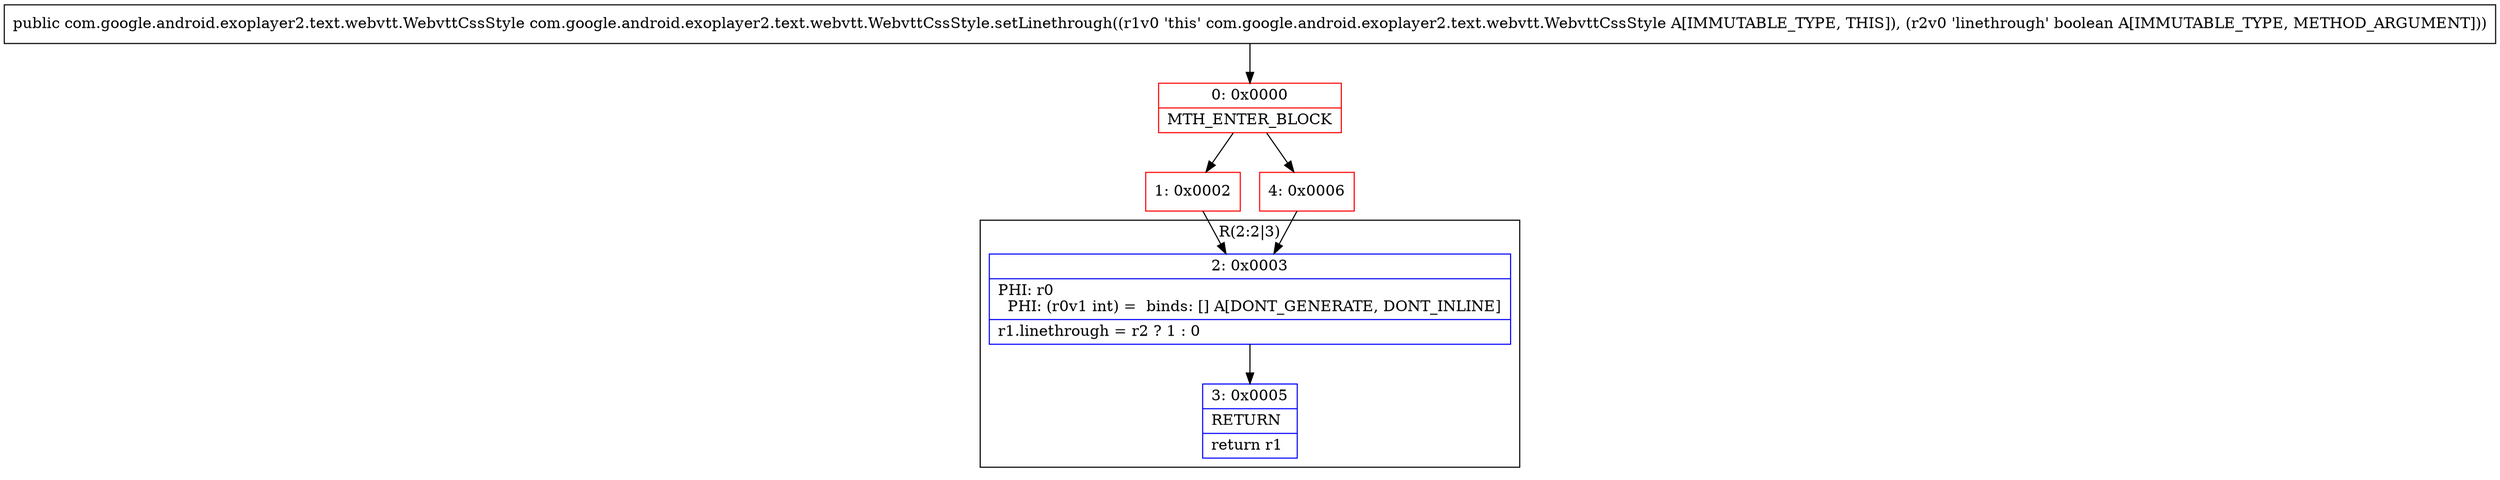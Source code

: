 digraph "CFG forcom.google.android.exoplayer2.text.webvtt.WebvttCssStyle.setLinethrough(Z)Lcom\/google\/android\/exoplayer2\/text\/webvtt\/WebvttCssStyle;" {
subgraph cluster_Region_412974940 {
label = "R(2:2|3)";
node [shape=record,color=blue];
Node_2 [shape=record,label="{2\:\ 0x0003|PHI: r0 \l  PHI: (r0v1 int) =  binds: [] A[DONT_GENERATE, DONT_INLINE]\l|r1.linethrough = r2 ? 1 : 0\l}"];
Node_3 [shape=record,label="{3\:\ 0x0005|RETURN\l|return r1\l}"];
}
Node_0 [shape=record,color=red,label="{0\:\ 0x0000|MTH_ENTER_BLOCK\l}"];
Node_1 [shape=record,color=red,label="{1\:\ 0x0002}"];
Node_4 [shape=record,color=red,label="{4\:\ 0x0006}"];
MethodNode[shape=record,label="{public com.google.android.exoplayer2.text.webvtt.WebvttCssStyle com.google.android.exoplayer2.text.webvtt.WebvttCssStyle.setLinethrough((r1v0 'this' com.google.android.exoplayer2.text.webvtt.WebvttCssStyle A[IMMUTABLE_TYPE, THIS]), (r2v0 'linethrough' boolean A[IMMUTABLE_TYPE, METHOD_ARGUMENT])) }"];
MethodNode -> Node_0;
Node_2 -> Node_3;
Node_0 -> Node_1;
Node_0 -> Node_4;
Node_1 -> Node_2;
Node_4 -> Node_2;
}

